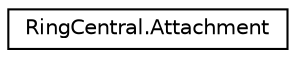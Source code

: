 digraph "Graphical Class Hierarchy"
{
 // LATEX_PDF_SIZE
  edge [fontname="Helvetica",fontsize="10",labelfontname="Helvetica",labelfontsize="10"];
  node [fontname="Helvetica",fontsize="10",shape=record];
  rankdir="LR";
  Node0 [label="RingCentral.Attachment",height=0.2,width=0.4,color="black", fillcolor="white", style="filled",URL="$classRingCentral_1_1Attachment.html",tooltip="Attachment is a file to be uploaded"];
}
